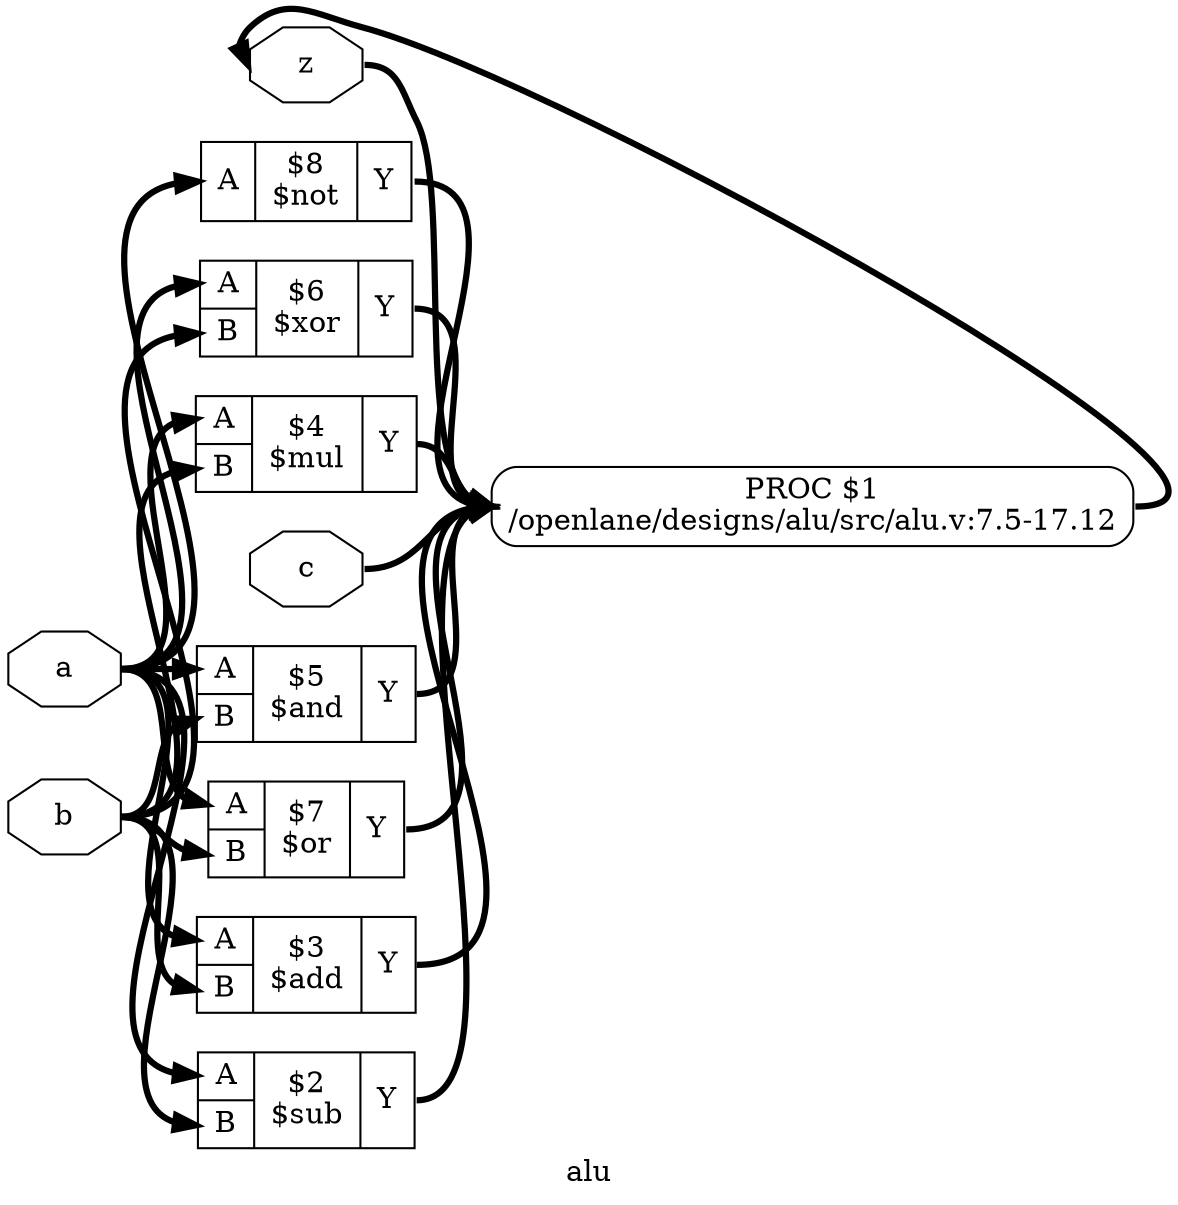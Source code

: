 digraph "alu" {
label="alu";
rankdir="LR";
remincross=true;
n10 [ shape=octagon, label="z", color="black", fontcolor="black" ];
n11 [ shape=octagon, label="c", color="black", fontcolor="black" ];
n12 [ shape=octagon, label="b", color="black", fontcolor="black" ];
n13 [ shape=octagon, label="a", color="black", fontcolor="black" ];
c16 [ shape=record, label="{{<p14> A}|$8\n$not|{<p15> Y}}",  ];
c18 [ shape=record, label="{{<p14> A|<p17> B}|$7\n$or|{<p15> Y}}",  ];
c19 [ shape=record, label="{{<p14> A|<p17> B}|$6\n$xor|{<p15> Y}}",  ];
c20 [ shape=record, label="{{<p14> A|<p17> B}|$5\n$and|{<p15> Y}}",  ];
c21 [ shape=record, label="{{<p14> A|<p17> B}|$4\n$mul|{<p15> Y}}",  ];
c22 [ shape=record, label="{{<p14> A|<p17> B}|$3\n$add|{<p15> Y}}",  ];
c23 [ shape=record, label="{{<p14> A|<p17> B}|$2\n$sub|{<p15> Y}}",  ];
p0 [shape=box, style=rounded, label="PROC $1\n/openlane/designs/alu/src/alu.v:7.5-17.12", ];
c16:p15:e -> p0:w [color="black", fontcolor="black", style="setlinewidth(3)", label=""];
p0:e -> n10:w [color="black", fontcolor="black", style="setlinewidth(3)", label=""];
n10:e -> p0:w [color="black", fontcolor="black", style="setlinewidth(3)", label=""];
n11:e -> p0:w [color="black", fontcolor="black", style="setlinewidth(3)", label=""];
n12:e -> c18:p17:w [color="black", fontcolor="black", style="setlinewidth(3)", label=""];
n12:e -> c19:p17:w [color="black", fontcolor="black", style="setlinewidth(3)", label=""];
n12:e -> c20:p17:w [color="black", fontcolor="black", style="setlinewidth(3)", label=""];
n12:e -> c21:p17:w [color="black", fontcolor="black", style="setlinewidth(3)", label=""];
n12:e -> c22:p17:w [color="black", fontcolor="black", style="setlinewidth(3)", label=""];
n12:e -> c23:p17:w [color="black", fontcolor="black", style="setlinewidth(3)", label=""];
n13:e -> c16:p14:w [color="black", fontcolor="black", style="setlinewidth(3)", label=""];
n13:e -> c18:p14:w [color="black", fontcolor="black", style="setlinewidth(3)", label=""];
n13:e -> c19:p14:w [color="black", fontcolor="black", style="setlinewidth(3)", label=""];
n13:e -> c20:p14:w [color="black", fontcolor="black", style="setlinewidth(3)", label=""];
n13:e -> c21:p14:w [color="black", fontcolor="black", style="setlinewidth(3)", label=""];
n13:e -> c22:p14:w [color="black", fontcolor="black", style="setlinewidth(3)", label=""];
n13:e -> c23:p14:w [color="black", fontcolor="black", style="setlinewidth(3)", label=""];
c18:p15:e -> p0:w [color="black", fontcolor="black", style="setlinewidth(3)", label=""];
c19:p15:e -> p0:w [color="black", fontcolor="black", style="setlinewidth(3)", label=""];
c20:p15:e -> p0:w [color="black", fontcolor="black", style="setlinewidth(3)", label=""];
c21:p15:e -> p0:w [color="black", fontcolor="black", style="setlinewidth(3)", label=""];
c22:p15:e -> p0:w [color="black", fontcolor="black", style="setlinewidth(3)", label=""];
c23:p15:e -> p0:w [color="black", fontcolor="black", style="setlinewidth(3)", label=""];
}
